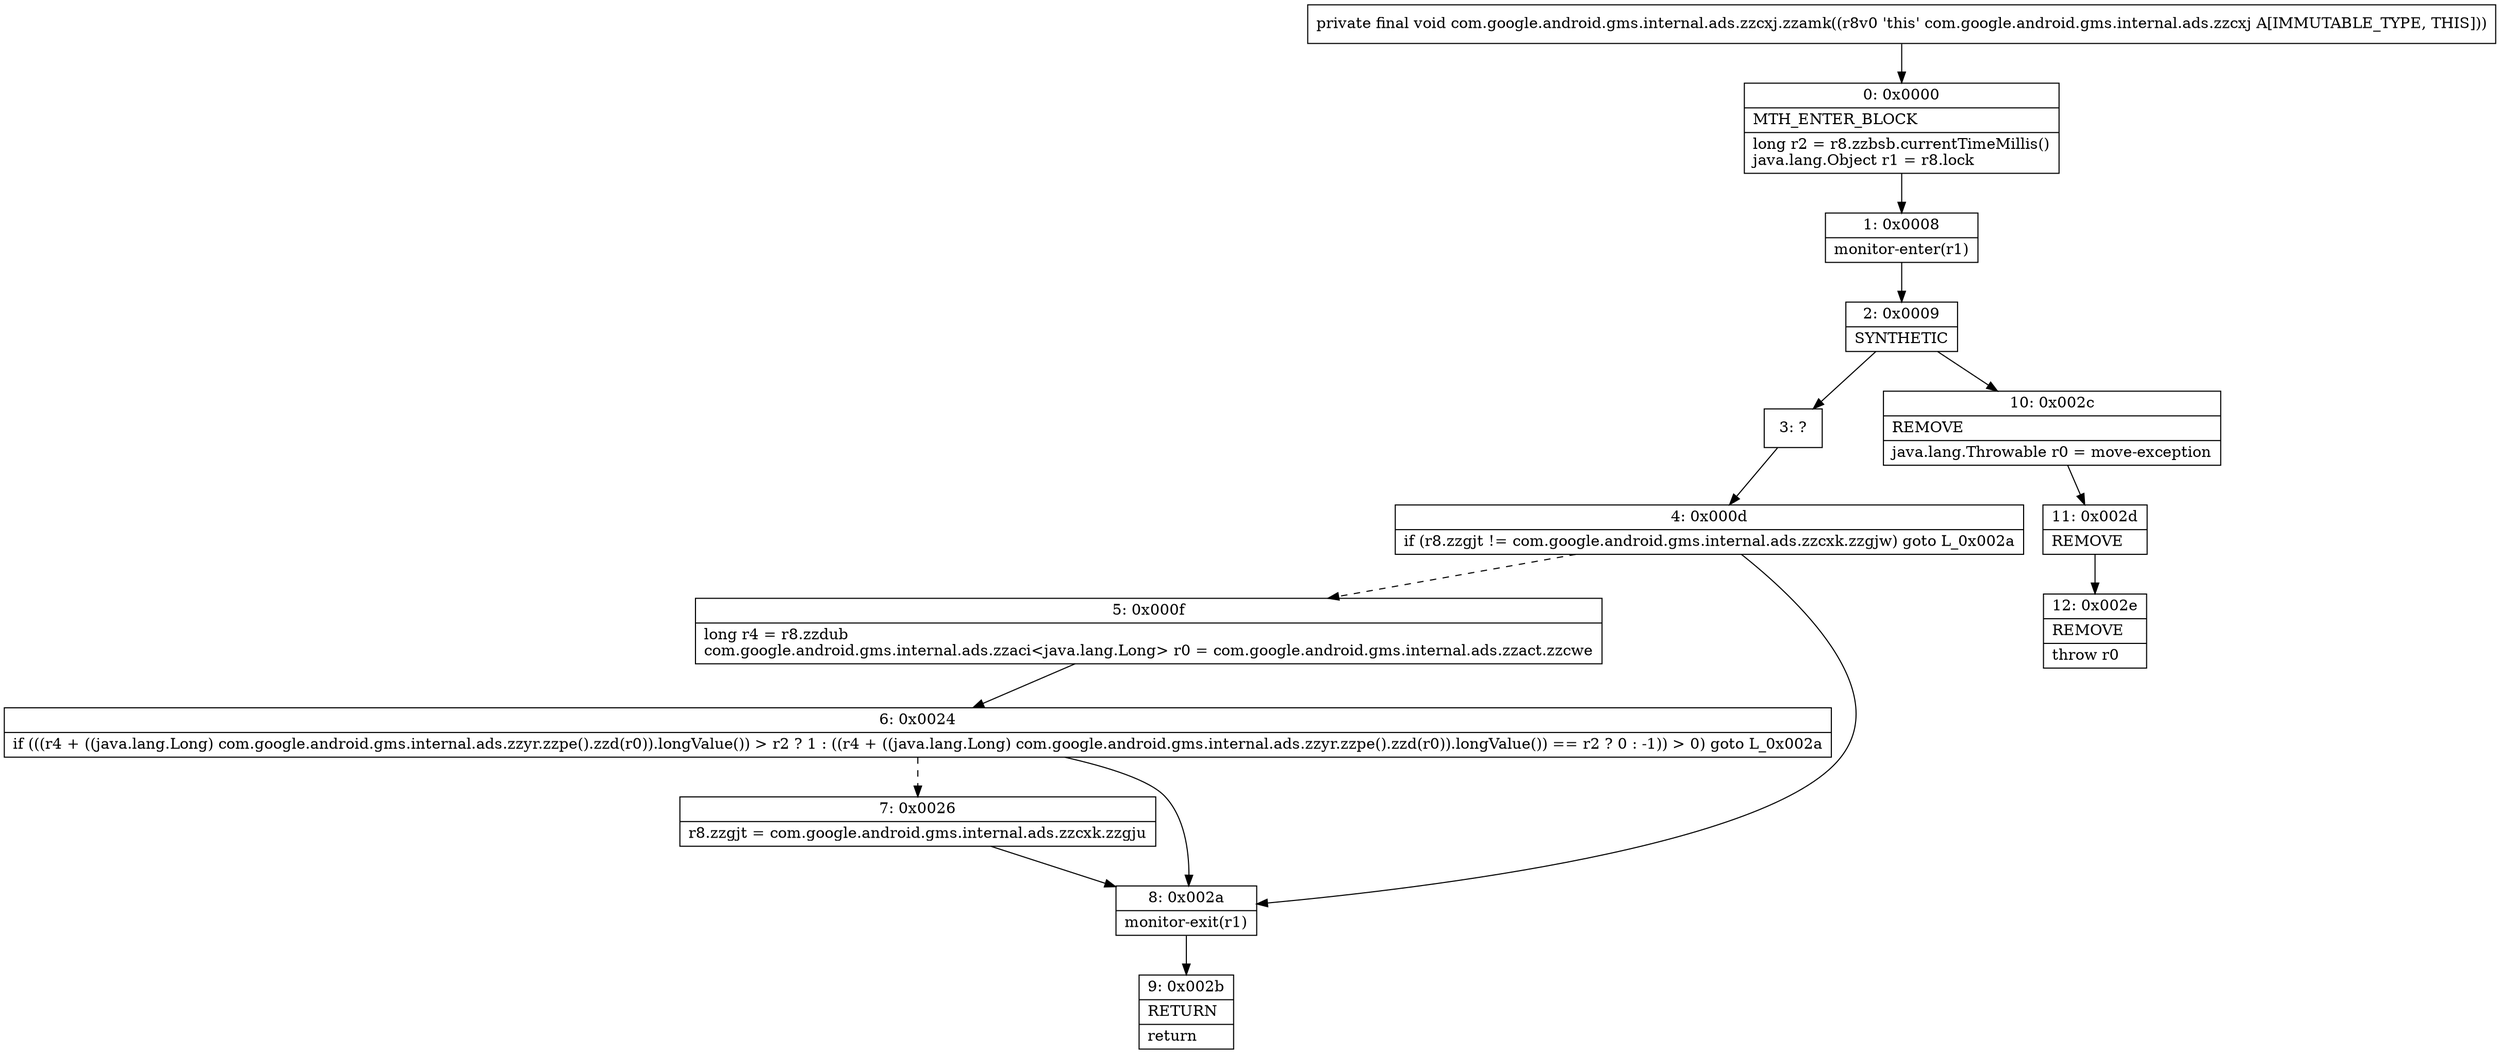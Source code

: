 digraph "CFG forcom.google.android.gms.internal.ads.zzcxj.zzamk()V" {
Node_0 [shape=record,label="{0\:\ 0x0000|MTH_ENTER_BLOCK\l|long r2 = r8.zzbsb.currentTimeMillis()\ljava.lang.Object r1 = r8.lock\l}"];
Node_1 [shape=record,label="{1\:\ 0x0008|monitor\-enter(r1)\l}"];
Node_2 [shape=record,label="{2\:\ 0x0009|SYNTHETIC\l}"];
Node_3 [shape=record,label="{3\:\ ?}"];
Node_4 [shape=record,label="{4\:\ 0x000d|if (r8.zzgjt != com.google.android.gms.internal.ads.zzcxk.zzgjw) goto L_0x002a\l}"];
Node_5 [shape=record,label="{5\:\ 0x000f|long r4 = r8.zzdub\lcom.google.android.gms.internal.ads.zzaci\<java.lang.Long\> r0 = com.google.android.gms.internal.ads.zzact.zzcwe\l}"];
Node_6 [shape=record,label="{6\:\ 0x0024|if (((r4 + ((java.lang.Long) com.google.android.gms.internal.ads.zzyr.zzpe().zzd(r0)).longValue()) \> r2 ? 1 : ((r4 + ((java.lang.Long) com.google.android.gms.internal.ads.zzyr.zzpe().zzd(r0)).longValue()) == r2 ? 0 : \-1)) \> 0) goto L_0x002a\l}"];
Node_7 [shape=record,label="{7\:\ 0x0026|r8.zzgjt = com.google.android.gms.internal.ads.zzcxk.zzgju\l}"];
Node_8 [shape=record,label="{8\:\ 0x002a|monitor\-exit(r1)\l}"];
Node_9 [shape=record,label="{9\:\ 0x002b|RETURN\l|return\l}"];
Node_10 [shape=record,label="{10\:\ 0x002c|REMOVE\l|java.lang.Throwable r0 = move\-exception\l}"];
Node_11 [shape=record,label="{11\:\ 0x002d|REMOVE\l}"];
Node_12 [shape=record,label="{12\:\ 0x002e|REMOVE\l|throw r0\l}"];
MethodNode[shape=record,label="{private final void com.google.android.gms.internal.ads.zzcxj.zzamk((r8v0 'this' com.google.android.gms.internal.ads.zzcxj A[IMMUTABLE_TYPE, THIS])) }"];
MethodNode -> Node_0;
Node_0 -> Node_1;
Node_1 -> Node_2;
Node_2 -> Node_3;
Node_2 -> Node_10;
Node_3 -> Node_4;
Node_4 -> Node_5[style=dashed];
Node_4 -> Node_8;
Node_5 -> Node_6;
Node_6 -> Node_7[style=dashed];
Node_6 -> Node_8;
Node_7 -> Node_8;
Node_8 -> Node_9;
Node_10 -> Node_11;
Node_11 -> Node_12;
}

